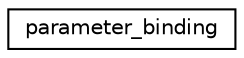 digraph "Graphical Class Hierarchy"
{
 // INTERACTIVE_SVG=YES
 // LATEX_PDF_SIZE
  edge [fontname="Helvetica",fontsize="10",labelfontname="Helvetica",labelfontsize="10"];
  node [fontname="Helvetica",fontsize="10",shape=record];
  rankdir="LR";
  Node0 [label="parameter_binding",height=0.2,width=0.4,color="black", fillcolor="white", style="filled",URL="$structparameter__binding.html",tooltip=" "];
}
